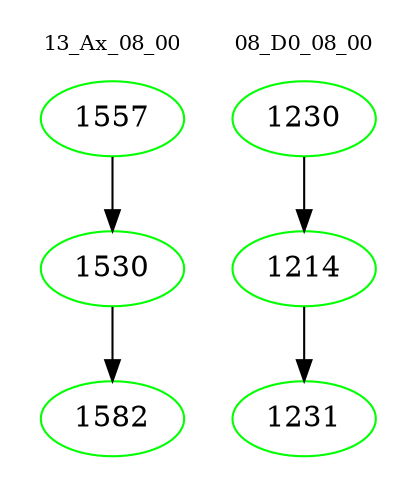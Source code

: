 digraph{
subgraph cluster_0 {
color = white
label = "13_Ax_08_00";
fontsize=10;
T0_1557 [label="1557", color="green"]
T0_1557 -> T0_1530 [color="black"]
T0_1530 [label="1530", color="green"]
T0_1530 -> T0_1582 [color="black"]
T0_1582 [label="1582", color="green"]
}
subgraph cluster_1 {
color = white
label = "08_D0_08_00";
fontsize=10;
T1_1230 [label="1230", color="green"]
T1_1230 -> T1_1214 [color="black"]
T1_1214 [label="1214", color="green"]
T1_1214 -> T1_1231 [color="black"]
T1_1231 [label="1231", color="green"]
}
}
